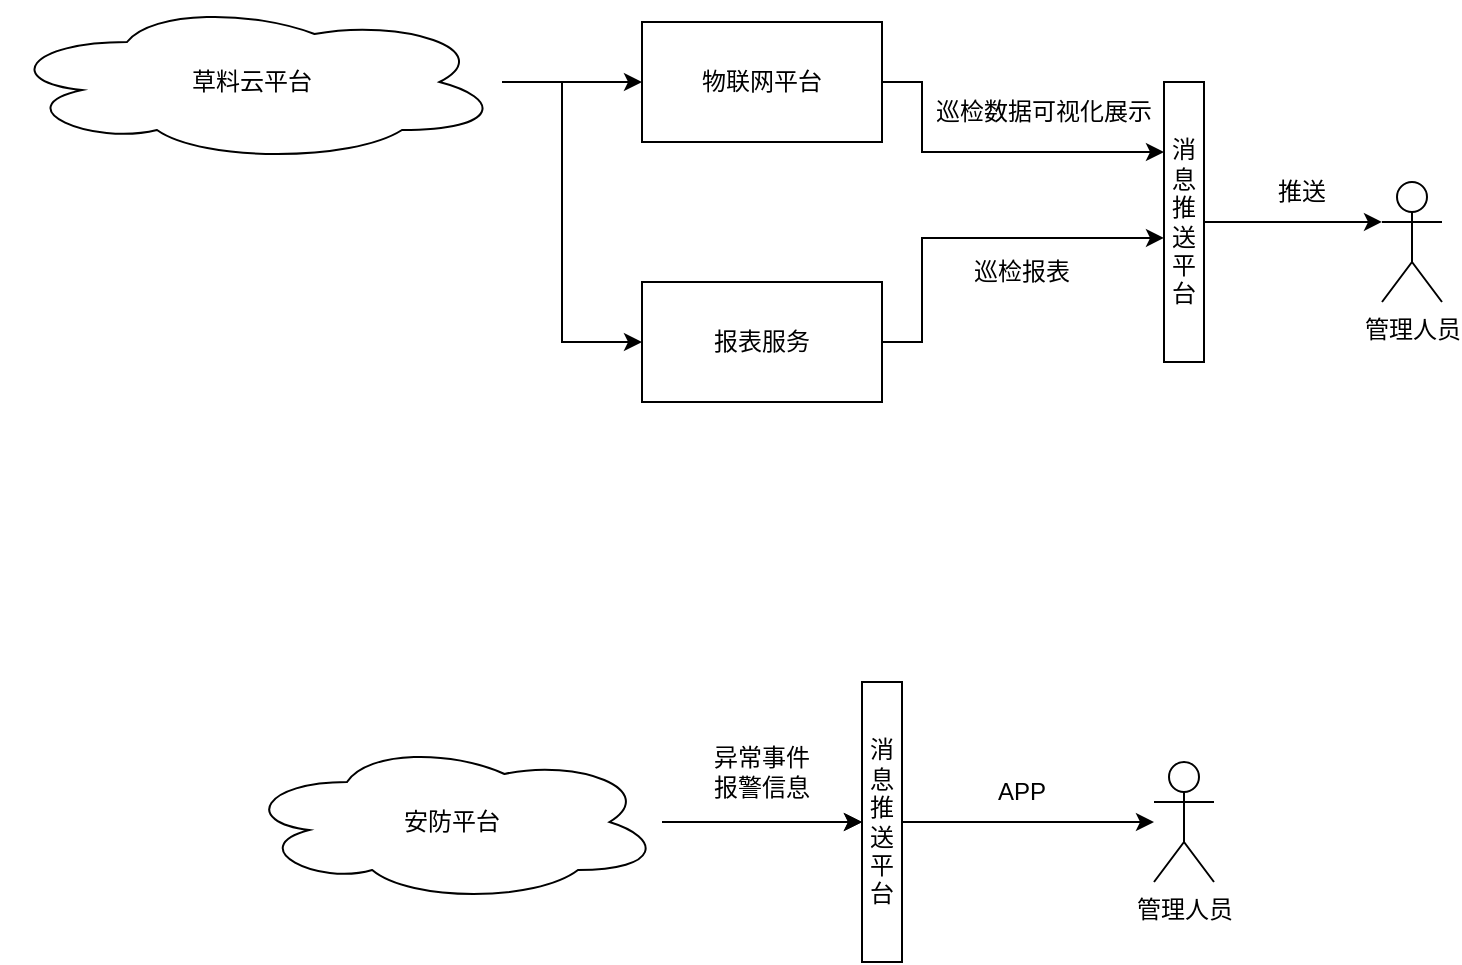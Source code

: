 <mxfile version="21.1.0" type="github">
  <diagram name="第 1 页" id="B0IZb8abPGkteQo90t3f">
    <mxGraphModel dx="1128" dy="487" grid="1" gridSize="10" guides="1" tooltips="1" connect="1" arrows="1" fold="1" page="1" pageScale="1" pageWidth="827" pageHeight="1169" math="0" shadow="0">
      <root>
        <mxCell id="0" />
        <mxCell id="1" parent="0" />
        <mxCell id="XSe23DP99E-pY93Zr4c6-3" style="edgeStyle=orthogonalEdgeStyle;rounded=0;orthogonalLoop=1;jettySize=auto;html=1;" edge="1" parent="1" source="XSe23DP99E-pY93Zr4c6-1" target="XSe23DP99E-pY93Zr4c6-2">
          <mxGeometry relative="1" as="geometry" />
        </mxCell>
        <mxCell id="XSe23DP99E-pY93Zr4c6-5" style="edgeStyle=orthogonalEdgeStyle;rounded=0;orthogonalLoop=1;jettySize=auto;html=1;entryX=0;entryY=0.5;entryDx=0;entryDy=0;" edge="1" parent="1" source="XSe23DP99E-pY93Zr4c6-1" target="XSe23DP99E-pY93Zr4c6-4">
          <mxGeometry relative="1" as="geometry">
            <Array as="points">
              <mxPoint x="280" y="340" />
              <mxPoint x="280" y="470" />
            </Array>
          </mxGeometry>
        </mxCell>
        <mxCell id="XSe23DP99E-pY93Zr4c6-1" value="草料云平台" style="ellipse;shape=cloud;whiteSpace=wrap;html=1;" vertex="1" parent="1">
          <mxGeometry y="300" width="250" height="80" as="geometry" />
        </mxCell>
        <mxCell id="XSe23DP99E-pY93Zr4c6-18" style="edgeStyle=orthogonalEdgeStyle;rounded=0;orthogonalLoop=1;jettySize=auto;html=1;entryX=0;entryY=0.25;entryDx=0;entryDy=0;" edge="1" parent="1" source="XSe23DP99E-pY93Zr4c6-2" target="XSe23DP99E-pY93Zr4c6-12">
          <mxGeometry relative="1" as="geometry">
            <Array as="points">
              <mxPoint x="460" y="340" />
              <mxPoint x="460" y="375" />
            </Array>
          </mxGeometry>
        </mxCell>
        <mxCell id="XSe23DP99E-pY93Zr4c6-2" value="物联网平台" style="rounded=0;whiteSpace=wrap;html=1;" vertex="1" parent="1">
          <mxGeometry x="320" y="310" width="120" height="60" as="geometry" />
        </mxCell>
        <mxCell id="XSe23DP99E-pY93Zr4c6-7" style="edgeStyle=orthogonalEdgeStyle;rounded=0;orthogonalLoop=1;jettySize=auto;html=1;exitX=1;exitY=0.5;exitDx=0;exitDy=0;entryX=0;entryY=0.557;entryDx=0;entryDy=0;entryPerimeter=0;" edge="1" parent="1" source="XSe23DP99E-pY93Zr4c6-4" target="XSe23DP99E-pY93Zr4c6-12">
          <mxGeometry relative="1" as="geometry">
            <Array as="points">
              <mxPoint x="460" y="470" />
              <mxPoint x="460" y="418" />
            </Array>
          </mxGeometry>
        </mxCell>
        <mxCell id="XSe23DP99E-pY93Zr4c6-4" value="报表服务" style="rounded=0;whiteSpace=wrap;html=1;" vertex="1" parent="1">
          <mxGeometry x="320" y="440" width="120" height="60" as="geometry" />
        </mxCell>
        <mxCell id="XSe23DP99E-pY93Zr4c6-6" value="管理人员" style="shape=umlActor;verticalLabelPosition=bottom;verticalAlign=top;html=1;outlineConnect=0;" vertex="1" parent="1">
          <mxGeometry x="690" y="390" width="30" height="60" as="geometry" />
        </mxCell>
        <mxCell id="XSe23DP99E-pY93Zr4c6-9" value="巡检报表" style="text;strokeColor=none;align=center;fillColor=none;html=1;verticalAlign=middle;whiteSpace=wrap;rounded=0;" vertex="1" parent="1">
          <mxGeometry x="450" y="420" width="120" height="30" as="geometry" />
        </mxCell>
        <mxCell id="XSe23DP99E-pY93Zr4c6-15" style="edgeStyle=orthogonalEdgeStyle;rounded=0;orthogonalLoop=1;jettySize=auto;html=1;entryX=0;entryY=0.333;entryDx=0;entryDy=0;entryPerimeter=0;" edge="1" parent="1" source="XSe23DP99E-pY93Zr4c6-12" target="XSe23DP99E-pY93Zr4c6-6">
          <mxGeometry relative="1" as="geometry" />
        </mxCell>
        <mxCell id="XSe23DP99E-pY93Zr4c6-12" value="消息推送平台" style="rounded=0;whiteSpace=wrap;html=1;" vertex="1" parent="1">
          <mxGeometry x="581" y="340" width="20" height="140" as="geometry" />
        </mxCell>
        <mxCell id="XSe23DP99E-pY93Zr4c6-11" value="巡检数据可视化展示" style="text;strokeColor=none;align=center;fillColor=none;html=1;verticalAlign=middle;whiteSpace=wrap;rounded=0;" vertex="1" parent="1">
          <mxGeometry x="461" y="340" width="120" height="30" as="geometry" />
        </mxCell>
        <mxCell id="XSe23DP99E-pY93Zr4c6-19" value="推送" style="text;strokeColor=none;align=center;fillColor=none;html=1;verticalAlign=middle;whiteSpace=wrap;rounded=0;" vertex="1" parent="1">
          <mxGeometry x="620" y="380" width="60" height="30" as="geometry" />
        </mxCell>
        <mxCell id="XSe23DP99E-pY93Zr4c6-24" style="edgeStyle=orthogonalEdgeStyle;rounded=0;orthogonalLoop=1;jettySize=auto;html=1;entryX=0;entryY=0.5;entryDx=0;entryDy=0;" edge="1" parent="1" source="XSe23DP99E-pY93Zr4c6-20" target="XSe23DP99E-pY93Zr4c6-21">
          <mxGeometry relative="1" as="geometry" />
        </mxCell>
        <mxCell id="XSe23DP99E-pY93Zr4c6-26" value="" style="edgeStyle=orthogonalEdgeStyle;rounded=0;orthogonalLoop=1;jettySize=auto;html=1;" edge="1" parent="1" source="XSe23DP99E-pY93Zr4c6-20" target="XSe23DP99E-pY93Zr4c6-21">
          <mxGeometry relative="1" as="geometry" />
        </mxCell>
        <mxCell id="XSe23DP99E-pY93Zr4c6-20" value="安防平台" style="ellipse;shape=cloud;whiteSpace=wrap;html=1;" vertex="1" parent="1">
          <mxGeometry x="120" y="670" width="210" height="80" as="geometry" />
        </mxCell>
        <mxCell id="XSe23DP99E-pY93Zr4c6-25" style="edgeStyle=orthogonalEdgeStyle;rounded=0;orthogonalLoop=1;jettySize=auto;html=1;" edge="1" parent="1" source="XSe23DP99E-pY93Zr4c6-21" target="XSe23DP99E-pY93Zr4c6-23">
          <mxGeometry relative="1" as="geometry" />
        </mxCell>
        <mxCell id="XSe23DP99E-pY93Zr4c6-21" value="消息推送平台" style="rounded=0;whiteSpace=wrap;html=1;" vertex="1" parent="1">
          <mxGeometry x="430" y="640" width="20" height="140" as="geometry" />
        </mxCell>
        <mxCell id="XSe23DP99E-pY93Zr4c6-23" value="管理人员" style="shape=umlActor;verticalLabelPosition=bottom;verticalAlign=top;html=1;outlineConnect=0;" vertex="1" parent="1">
          <mxGeometry x="576" y="680" width="30" height="60" as="geometry" />
        </mxCell>
        <mxCell id="XSe23DP99E-pY93Zr4c6-27" value="异常事件报警信息" style="text;strokeColor=none;align=center;fillColor=none;html=1;verticalAlign=middle;whiteSpace=wrap;rounded=0;" vertex="1" parent="1">
          <mxGeometry x="350" y="670" width="60" height="30" as="geometry" />
        </mxCell>
        <mxCell id="XSe23DP99E-pY93Zr4c6-29" value="APP" style="text;strokeColor=none;align=center;fillColor=none;html=1;verticalAlign=middle;whiteSpace=wrap;rounded=0;" vertex="1" parent="1">
          <mxGeometry x="480" y="680" width="60" height="30" as="geometry" />
        </mxCell>
      </root>
    </mxGraphModel>
  </diagram>
</mxfile>
